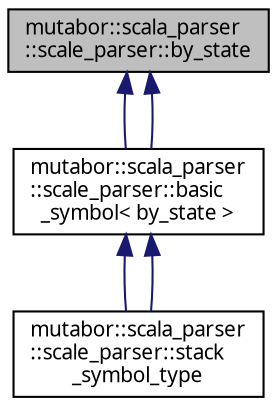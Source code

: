 digraph "mutabor::scala_parser::scale_parser::by_state"
{
  edge [fontname="Sans",fontsize="10",labelfontname="Sans",labelfontsize="10"];
  node [fontname="Sans",fontsize="10",shape=record];
  Node0 [label="mutabor::scala_parser\l::scale_parser::by_state",height=0.2,width=0.4,color="black", fillcolor="grey75", style="filled", fontcolor="black"];
  Node0 -> Node1 [dir="back",color="midnightblue",fontsize="10",style="solid",fontname="Sans"];
  Node1 [label="mutabor::scala_parser\l::scale_parser::basic\l_symbol\< by_state \>",height=0.2,width=0.4,color="black", fillcolor="white", style="filled",URL="$d6/d67/structmutabor_1_1scala__parser_1_1scale__parser_1_1basic__symbol.html"];
  Node1 -> Node2 [dir="back",color="midnightblue",fontsize="10",style="solid",fontname="Sans"];
  Node2 [label="mutabor::scala_parser\l::scale_parser::stack\l_symbol_type",height=0.2,width=0.4,color="black", fillcolor="white", style="filled",URL="$dc/dff/structmutabor_1_1scala__parser_1_1scale__parser_1_1stack__symbol__type.html",tooltip="\"Internal\" symbol: element of the stack. "];
  Node1 -> Node2 [dir="back",color="midnightblue",fontsize="10",style="solid",fontname="Sans"];
  Node0 -> Node1 [dir="back",color="midnightblue",fontsize="10",style="solid",fontname="Sans"];
}
